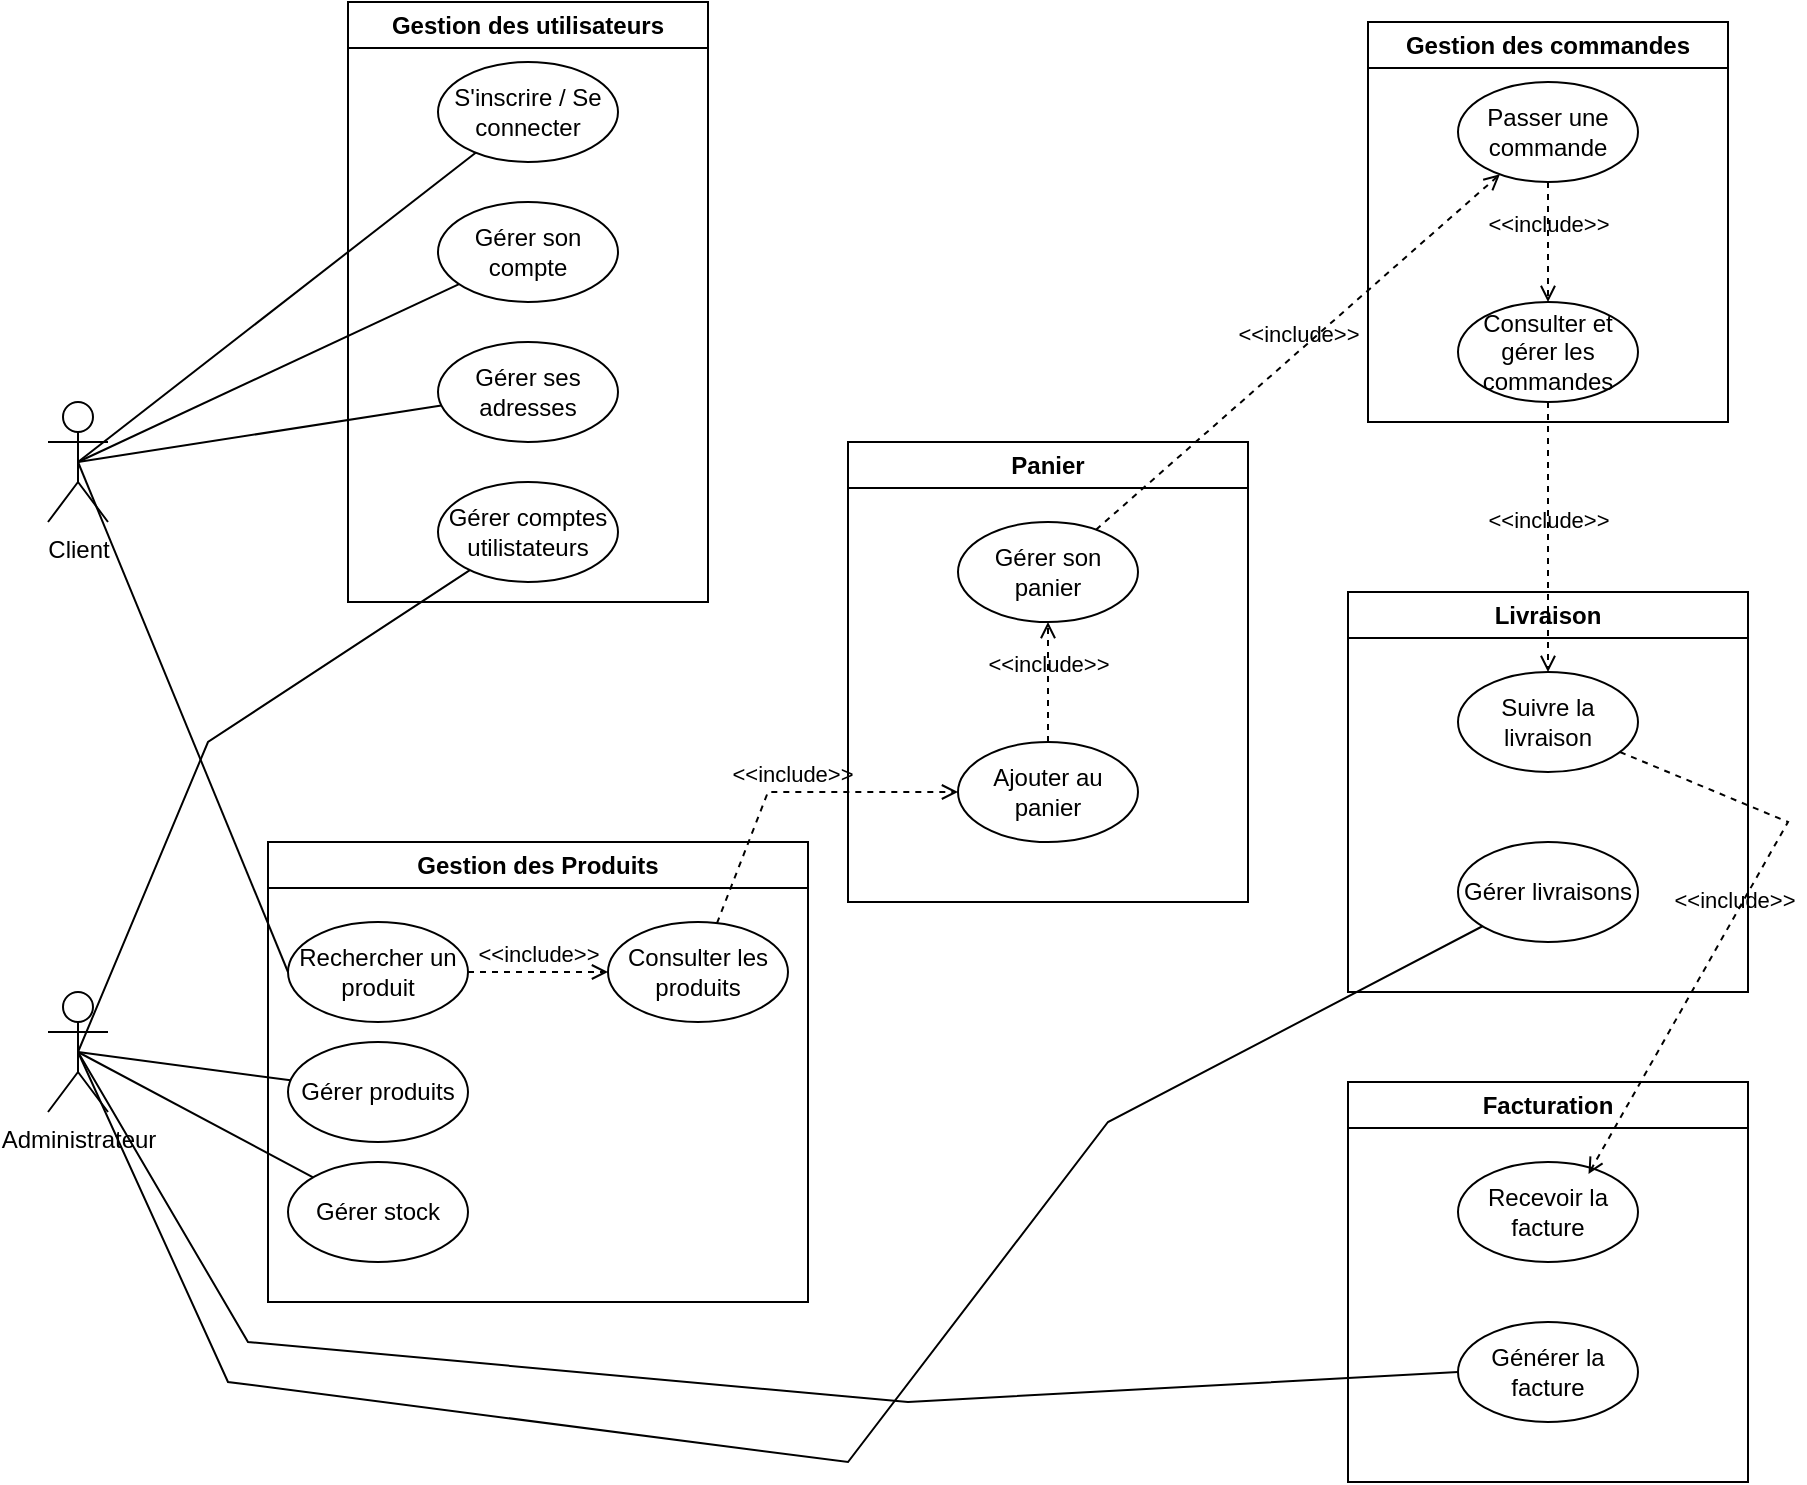 <mxfile version="26.1.1">
  <diagram name="Page-1" id="8F-xTzK4rfz3fU5So54m">
    <mxGraphModel grid="1" page="1" gridSize="10" guides="1" tooltips="1" connect="1" arrows="1" fold="1" pageScale="1" pageWidth="827" pageHeight="1169" math="0" shadow="0">
      <root>
        <mxCell id="0" />
        <mxCell id="1" parent="0" />
        <mxCell id="MvhoOYZK8z9nyJVn1vho-1" value="Gestion des utilisateurs" style="swimlane;whiteSpace=wrap;html=1;startSize=23;" vertex="1" parent="1">
          <mxGeometry x="310" y="30" width="180" height="300" as="geometry" />
        </mxCell>
        <mxCell id="MvhoOYZK8z9nyJVn1vho-7" value="S&#39;inscrire / Se connecter" style="ellipse;whiteSpace=wrap;html=1;" vertex="1" parent="MvhoOYZK8z9nyJVn1vho-1">
          <mxGeometry x="45" y="30" width="90" height="50" as="geometry" />
        </mxCell>
        <mxCell id="MvhoOYZK8z9nyJVn1vho-11" value="Gérer ses adresses" style="ellipse;whiteSpace=wrap;html=1;" vertex="1" parent="MvhoOYZK8z9nyJVn1vho-1">
          <mxGeometry x="45" y="170" width="90" height="50" as="geometry" />
        </mxCell>
        <mxCell id="MvhoOYZK8z9nyJVn1vho-10" value="Gérer son compte" style="ellipse;whiteSpace=wrap;html=1;" vertex="1" parent="MvhoOYZK8z9nyJVn1vho-1">
          <mxGeometry x="45" y="100" width="90" height="50" as="geometry" />
        </mxCell>
        <mxCell id="MvhoOYZK8z9nyJVn1vho-42" value="Gérer comptes utilistateurs" style="ellipse;whiteSpace=wrap;html=1;" vertex="1" parent="MvhoOYZK8z9nyJVn1vho-1">
          <mxGeometry x="45" y="240" width="90" height="50" as="geometry" />
        </mxCell>
        <mxCell id="MvhoOYZK8z9nyJVn1vho-2" value="Client" style="shape=umlActor;verticalLabelPosition=bottom;verticalAlign=top;html=1;outlineConnect=0;" vertex="1" parent="1">
          <mxGeometry x="160" y="230" width="30" height="60" as="geometry" />
        </mxCell>
        <mxCell id="MvhoOYZK8z9nyJVn1vho-5" value="Administrateur" style="shape=umlActor;verticalLabelPosition=bottom;verticalAlign=top;html=1;outlineConnect=0;" vertex="1" parent="1">
          <mxGeometry x="160" y="525" width="30" height="60" as="geometry" />
        </mxCell>
        <mxCell id="MvhoOYZK8z9nyJVn1vho-16" value="Gestion des commandes" style="swimlane;whiteSpace=wrap;html=1;" vertex="1" parent="1">
          <mxGeometry x="820" y="40" width="180" height="200" as="geometry" />
        </mxCell>
        <mxCell id="MvhoOYZK8z9nyJVn1vho-15" value="Passer une commande" style="ellipse;whiteSpace=wrap;html=1;" vertex="1" parent="MvhoOYZK8z9nyJVn1vho-16">
          <mxGeometry x="45" y="30" width="90" height="50" as="geometry" />
        </mxCell>
        <mxCell id="MvhoOYZK8z9nyJVn1vho-18" value="Consulter et gérer les commandes" style="ellipse;whiteSpace=wrap;html=1;" vertex="1" parent="MvhoOYZK8z9nyJVn1vho-16">
          <mxGeometry x="45" y="140" width="90" height="50" as="geometry" />
        </mxCell>
        <mxCell id="MvhoOYZK8z9nyJVn1vho-54" value="&amp;lt;&amp;lt;include&amp;gt;&amp;gt;" style="html=1;verticalAlign=bottom;labelBackgroundColor=none;endArrow=open;endFill=0;dashed=1;rounded=0;" edge="1" parent="MvhoOYZK8z9nyJVn1vho-16" source="MvhoOYZK8z9nyJVn1vho-15" target="MvhoOYZK8z9nyJVn1vho-18">
          <mxGeometry width="160" relative="1" as="geometry">
            <mxPoint x="-30" y="310" as="sourcePoint" />
            <mxPoint x="130" y="310" as="targetPoint" />
          </mxGeometry>
        </mxCell>
        <mxCell id="MvhoOYZK8z9nyJVn1vho-19" value="Gestion des Produits" style="swimlane;whiteSpace=wrap;html=1;startSize=23;" vertex="1" parent="1">
          <mxGeometry x="270" y="450" width="270" height="230" as="geometry" />
        </mxCell>
        <mxCell id="MvhoOYZK8z9nyJVn1vho-12" value="Rechercher un produit" style="ellipse;whiteSpace=wrap;html=1;" vertex="1" parent="MvhoOYZK8z9nyJVn1vho-19">
          <mxGeometry x="10" y="40" width="90" height="50" as="geometry" />
        </mxCell>
        <mxCell id="MvhoOYZK8z9nyJVn1vho-23" value="Consulter les produits" style="ellipse;whiteSpace=wrap;html=1;" vertex="1" parent="MvhoOYZK8z9nyJVn1vho-19">
          <mxGeometry x="170" y="40" width="90" height="50" as="geometry" />
        </mxCell>
        <mxCell id="MvhoOYZK8z9nyJVn1vho-25" value="Gérer produits" style="ellipse;whiteSpace=wrap;html=1;" vertex="1" parent="MvhoOYZK8z9nyJVn1vho-19">
          <mxGeometry x="10" y="100" width="90" height="50" as="geometry" />
        </mxCell>
        <mxCell id="MvhoOYZK8z9nyJVn1vho-26" value="Gérer stock" style="ellipse;whiteSpace=wrap;html=1;" vertex="1" parent="MvhoOYZK8z9nyJVn1vho-19">
          <mxGeometry x="10" y="160" width="90" height="50" as="geometry" />
        </mxCell>
        <mxCell id="MvhoOYZK8z9nyJVn1vho-44" value="&amp;lt;&amp;lt;include&amp;gt;&amp;gt;" style="html=1;verticalAlign=bottom;labelBackgroundColor=none;endArrow=open;endFill=0;dashed=1;rounded=0;" edge="1" parent="MvhoOYZK8z9nyJVn1vho-19" source="MvhoOYZK8z9nyJVn1vho-12">
          <mxGeometry width="160" relative="1" as="geometry">
            <mxPoint x="110" y="64.23" as="sourcePoint" />
            <mxPoint x="170" y="65" as="targetPoint" />
          </mxGeometry>
        </mxCell>
        <mxCell id="MvhoOYZK8z9nyJVn1vho-27" value="Panier" style="swimlane;whiteSpace=wrap;html=1;" vertex="1" parent="1">
          <mxGeometry x="560" y="250" width="200" height="230" as="geometry" />
        </mxCell>
        <mxCell id="MvhoOYZK8z9nyJVn1vho-29" value="Ajouter au panier" style="ellipse;whiteSpace=wrap;html=1;" vertex="1" parent="MvhoOYZK8z9nyJVn1vho-27">
          <mxGeometry x="55" y="150" width="90" height="50" as="geometry" />
        </mxCell>
        <mxCell id="MvhoOYZK8z9nyJVn1vho-30" value="Gérer son panier" style="ellipse;whiteSpace=wrap;html=1;" vertex="1" parent="MvhoOYZK8z9nyJVn1vho-27">
          <mxGeometry x="55" y="40" width="90" height="50" as="geometry" />
        </mxCell>
        <mxCell id="MvhoOYZK8z9nyJVn1vho-51" value="&amp;lt;&amp;lt;include&amp;gt;&amp;gt;" style="html=1;verticalAlign=bottom;labelBackgroundColor=none;endArrow=open;endFill=0;dashed=1;rounded=0;" edge="1" parent="MvhoOYZK8z9nyJVn1vho-27" source="MvhoOYZK8z9nyJVn1vho-29" target="MvhoOYZK8z9nyJVn1vho-30">
          <mxGeometry width="160" relative="1" as="geometry">
            <mxPoint x="-57" y="250" as="sourcePoint" />
            <mxPoint x="77" y="92" as="targetPoint" />
            <Array as="points" />
          </mxGeometry>
        </mxCell>
        <mxCell id="MvhoOYZK8z9nyJVn1vho-31" value="Facturation" style="swimlane;whiteSpace=wrap;html=1;" vertex="1" parent="1">
          <mxGeometry x="810" y="570" width="200" height="200" as="geometry" />
        </mxCell>
        <mxCell id="MvhoOYZK8z9nyJVn1vho-36" value="Recevoir la facture" style="ellipse;whiteSpace=wrap;html=1;" vertex="1" parent="MvhoOYZK8z9nyJVn1vho-31">
          <mxGeometry x="55" y="40" width="90" height="50" as="geometry" />
        </mxCell>
        <mxCell id="MvhoOYZK8z9nyJVn1vho-37" value="Générer la facture" style="ellipse;whiteSpace=wrap;html=1;" vertex="1" parent="MvhoOYZK8z9nyJVn1vho-31">
          <mxGeometry x="55" y="120" width="90" height="50" as="geometry" />
        </mxCell>
        <mxCell id="MvhoOYZK8z9nyJVn1vho-33" value="Livraison" style="swimlane;whiteSpace=wrap;html=1;" vertex="1" parent="1">
          <mxGeometry x="810" y="325" width="200" height="200" as="geometry" />
        </mxCell>
        <mxCell id="MvhoOYZK8z9nyJVn1vho-34" value="Suivre la livraison" style="ellipse;whiteSpace=wrap;html=1;" vertex="1" parent="MvhoOYZK8z9nyJVn1vho-33">
          <mxGeometry x="55" y="40" width="90" height="50" as="geometry" />
        </mxCell>
        <mxCell id="MvhoOYZK8z9nyJVn1vho-35" value="Gérer livraisons" style="ellipse;whiteSpace=wrap;html=1;" vertex="1" parent="MvhoOYZK8z9nyJVn1vho-33">
          <mxGeometry x="55" y="125" width="90" height="50" as="geometry" />
        </mxCell>
        <mxCell id="MvhoOYZK8z9nyJVn1vho-39" value="" style="endArrow=none;html=1;rounded=0;exitX=0.5;exitY=0.5;exitDx=0;exitDy=0;exitPerimeter=0;" edge="1" parent="1" source="MvhoOYZK8z9nyJVn1vho-2" target="MvhoOYZK8z9nyJVn1vho-7">
          <mxGeometry width="50" height="50" relative="1" as="geometry">
            <mxPoint x="520" y="480" as="sourcePoint" />
            <mxPoint x="570" y="430" as="targetPoint" />
          </mxGeometry>
        </mxCell>
        <mxCell id="MvhoOYZK8z9nyJVn1vho-40" value="" style="endArrow=none;html=1;rounded=0;exitX=0.5;exitY=0.5;exitDx=0;exitDy=0;exitPerimeter=0;" edge="1" parent="1" source="MvhoOYZK8z9nyJVn1vho-2" target="MvhoOYZK8z9nyJVn1vho-10">
          <mxGeometry width="50" height="50" relative="1" as="geometry">
            <mxPoint x="185" y="270" as="sourcePoint" />
            <mxPoint x="384" y="115" as="targetPoint" />
          </mxGeometry>
        </mxCell>
        <mxCell id="MvhoOYZK8z9nyJVn1vho-41" value="" style="endArrow=none;html=1;rounded=0;exitX=0.5;exitY=0.5;exitDx=0;exitDy=0;exitPerimeter=0;" edge="1" parent="1" source="MvhoOYZK8z9nyJVn1vho-2" target="MvhoOYZK8z9nyJVn1vho-11">
          <mxGeometry width="50" height="50" relative="1" as="geometry">
            <mxPoint x="195" y="280" as="sourcePoint" />
            <mxPoint x="394" y="125" as="targetPoint" />
          </mxGeometry>
        </mxCell>
        <mxCell id="MvhoOYZK8z9nyJVn1vho-43" value="" style="endArrow=none;html=1;rounded=0;exitX=0.5;exitY=0.5;exitDx=0;exitDy=0;exitPerimeter=0;entryX=0;entryY=0.5;entryDx=0;entryDy=0;" edge="1" parent="1" source="MvhoOYZK8z9nyJVn1vho-2" target="MvhoOYZK8z9nyJVn1vho-12">
          <mxGeometry width="50" height="50" relative="1" as="geometry">
            <mxPoint x="490" y="420" as="sourcePoint" />
            <mxPoint x="280" y="400" as="targetPoint" />
          </mxGeometry>
        </mxCell>
        <mxCell id="MvhoOYZK8z9nyJVn1vho-47" value="" style="endArrow=none;html=1;rounded=0;exitX=0.5;exitY=0.5;exitDx=0;exitDy=0;exitPerimeter=0;" edge="1" parent="1" source="MvhoOYZK8z9nyJVn1vho-5" target="MvhoOYZK8z9nyJVn1vho-42">
          <mxGeometry width="50" height="50" relative="1" as="geometry">
            <mxPoint x="510" y="410" as="sourcePoint" />
            <mxPoint x="560" y="360" as="targetPoint" />
            <Array as="points">
              <mxPoint x="240" y="400" />
            </Array>
          </mxGeometry>
        </mxCell>
        <mxCell id="MvhoOYZK8z9nyJVn1vho-48" value="" style="endArrow=none;html=1;rounded=0;exitX=0.5;exitY=0.5;exitDx=0;exitDy=0;exitPerimeter=0;" edge="1" parent="1" source="MvhoOYZK8z9nyJVn1vho-5" target="MvhoOYZK8z9nyJVn1vho-25">
          <mxGeometry width="50" height="50" relative="1" as="geometry">
            <mxPoint x="510" y="410" as="sourcePoint" />
            <mxPoint x="560" y="360" as="targetPoint" />
          </mxGeometry>
        </mxCell>
        <mxCell id="MvhoOYZK8z9nyJVn1vho-49" value="" style="endArrow=none;html=1;rounded=0;exitX=0.5;exitY=0.5;exitDx=0;exitDy=0;exitPerimeter=0;" edge="1" parent="1" source="MvhoOYZK8z9nyJVn1vho-5" target="MvhoOYZK8z9nyJVn1vho-26">
          <mxGeometry width="50" height="50" relative="1" as="geometry">
            <mxPoint x="510" y="410" as="sourcePoint" />
            <mxPoint x="560" y="360" as="targetPoint" />
          </mxGeometry>
        </mxCell>
        <mxCell id="MvhoOYZK8z9nyJVn1vho-50" value="&amp;lt;&amp;lt;include&amp;gt;&amp;gt;" style="html=1;verticalAlign=bottom;labelBackgroundColor=none;endArrow=open;endFill=0;dashed=1;rounded=0;" edge="1" parent="1" source="MvhoOYZK8z9nyJVn1vho-23" target="MvhoOYZK8z9nyJVn1vho-29">
          <mxGeometry width="160" relative="1" as="geometry">
            <mxPoint x="580" y="390" as="sourcePoint" />
            <mxPoint x="740" y="390" as="targetPoint" />
            <Array as="points">
              <mxPoint x="520" y="425" />
            </Array>
          </mxGeometry>
        </mxCell>
        <mxCell id="MvhoOYZK8z9nyJVn1vho-53" value="&amp;lt;&amp;lt;include&amp;gt;&amp;gt;" style="html=1;verticalAlign=bottom;labelBackgroundColor=none;endArrow=open;endFill=0;dashed=1;rounded=0;" edge="1" parent="1" source="MvhoOYZK8z9nyJVn1vho-30" target="MvhoOYZK8z9nyJVn1vho-15">
          <mxGeometry width="160" relative="1" as="geometry">
            <mxPoint x="650" y="310" as="sourcePoint" />
            <mxPoint x="810" y="310" as="targetPoint" />
          </mxGeometry>
        </mxCell>
        <mxCell id="MvhoOYZK8z9nyJVn1vho-56" value="&amp;lt;&amp;lt;include&amp;gt;&amp;gt;" style="html=1;verticalAlign=bottom;labelBackgroundColor=none;endArrow=open;endFill=0;dashed=1;rounded=0;" edge="1" parent="1" source="MvhoOYZK8z9nyJVn1vho-18" target="MvhoOYZK8z9nyJVn1vho-34">
          <mxGeometry width="160" relative="1" as="geometry">
            <mxPoint x="820" y="410" as="sourcePoint" />
            <mxPoint x="980" y="410" as="targetPoint" />
          </mxGeometry>
        </mxCell>
        <mxCell id="MvhoOYZK8z9nyJVn1vho-57" value="" style="endArrow=none;html=1;rounded=0;exitX=0.5;exitY=0.5;exitDx=0;exitDy=0;exitPerimeter=0;" edge="1" parent="1" source="MvhoOYZK8z9nyJVn1vho-5" target="MvhoOYZK8z9nyJVn1vho-35">
          <mxGeometry width="50" height="50" relative="1" as="geometry">
            <mxPoint x="430" y="440" as="sourcePoint" />
            <mxPoint x="780" y="555" as="targetPoint" />
            <Array as="points">
              <mxPoint x="250" y="720" />
              <mxPoint x="560" y="760" />
              <mxPoint x="690" y="590" />
            </Array>
          </mxGeometry>
        </mxCell>
        <mxCell id="MvhoOYZK8z9nyJVn1vho-58" value="" style="endArrow=none;html=1;rounded=0;exitX=0.5;exitY=0.5;exitDx=0;exitDy=0;exitPerimeter=0;entryX=0;entryY=0.5;entryDx=0;entryDy=0;" edge="1" parent="1" source="MvhoOYZK8z9nyJVn1vho-5" target="MvhoOYZK8z9nyJVn1vho-37">
          <mxGeometry width="50" height="50" relative="1" as="geometry">
            <mxPoint x="300" y="440" as="sourcePoint" />
            <mxPoint x="480" y="710" as="targetPoint" />
            <Array as="points">
              <mxPoint x="260" y="700" />
              <mxPoint x="590" y="730" />
            </Array>
          </mxGeometry>
        </mxCell>
        <mxCell id="MvhoOYZK8z9nyJVn1vho-60" value="&amp;lt;&amp;lt;include&amp;gt;&amp;gt;" style="html=1;verticalAlign=bottom;labelBackgroundColor=none;endArrow=open;endFill=0;dashed=1;rounded=0;entryX=0.725;entryY=0.12;entryDx=0;entryDy=0;entryPerimeter=0;" edge="1" parent="1" source="MvhoOYZK8z9nyJVn1vho-34" target="MvhoOYZK8z9nyJVn1vho-36">
          <mxGeometry width="160" relative="1" as="geometry">
            <mxPoint x="870" y="410" as="sourcePoint" />
            <mxPoint x="1020" y="470" as="targetPoint" />
            <Array as="points">
              <mxPoint x="1030" y="440" />
            </Array>
          </mxGeometry>
        </mxCell>
      </root>
    </mxGraphModel>
  </diagram>
</mxfile>
